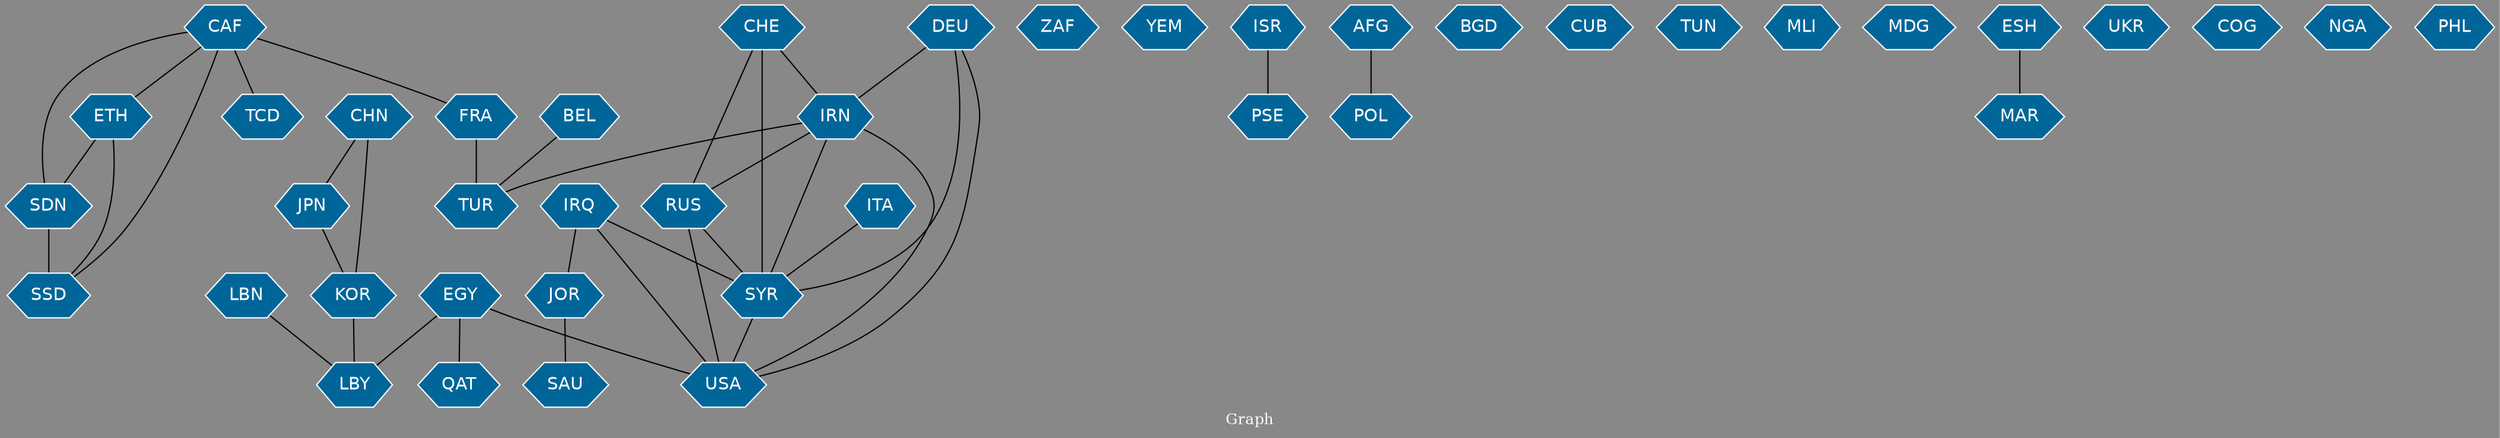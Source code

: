 // Countries together in item graph
graph {
	graph [bgcolor="#888888" fontcolor=white fontsize=12 label="Graph" outputorder=edgesfirst overlap=prism]
	node [color=white fillcolor="#006699" fontcolor=white fontname=Helvetica shape=hexagon style=filled]
	edge [arrowhead=open color=black fontcolor=white fontname=Courier fontsize=12]
		SSD [label=SSD]
		SDN [label=SDN]
		ZAF [label=ZAF]
		IRN [label=IRN]
		LBY [label=LBY]
		EGY [label=EGY]
		IRQ [label=IRQ]
		CHN [label=CHN]
		YEM [label=YEM]
		ISR [label=ISR]
		PSE [label=PSE]
		SYR [label=SYR]
		ETH [label=ETH]
		AFG [label=AFG]
		RUS [label=RUS]
		USA [label=USA]
		TUR [label=TUR]
		FRA [label=FRA]
		CAF [label=CAF]
		BGD [label=BGD]
		CUB [label=CUB]
		TUN [label=TUN]
		CHE [label=CHE]
		MLI [label=MLI]
		LBN [label=LBN]
		ITA [label=ITA]
		KOR [label=KOR]
		SAU [label=SAU]
		MDG [label=MDG]
		MAR [label=MAR]
		ESH [label=ESH]
		UKR [label=UKR]
		JPN [label=JPN]
		JOR [label=JOR]
		DEU [label=DEU]
		COG [label=COG]
		NGA [label=NGA]
		TCD [label=TCD]
		QAT [label=QAT]
		BEL [label=BEL]
		PHL [label=PHL]
		POL [label=POL]
			IRN -- RUS [weight=1]
			SYR -- USA [weight=2]
			ISR -- PSE [weight=3]
			EGY -- QAT [weight=1]
			CHE -- RUS [weight=1]
			CAF -- FRA [weight=2]
			AFG -- POL [weight=1]
			CAF -- TCD [weight=1]
			ITA -- SYR [weight=1]
			RUS -- SYR [weight=2]
			CHE -- SYR [weight=8]
			FRA -- TUR [weight=2]
			IRQ -- USA [weight=1]
			CHE -- IRN [weight=5]
			ESH -- MAR [weight=1]
			CAF -- ETH [weight=1]
			ETH -- SSD [weight=4]
			DEU -- IRN [weight=1]
			EGY -- USA [weight=1]
			IRQ -- JOR [weight=1]
			CHN -- JPN [weight=1]
			BEL -- TUR [weight=1]
			RUS -- USA [weight=2]
			DEU -- USA [weight=1]
			IRQ -- SYR [weight=1]
			IRN -- USA [weight=1]
			KOR -- LBY [weight=1]
			IRN -- TUR [weight=1]
			CAF -- SDN [weight=1]
			SDN -- SSD [weight=22]
			LBN -- LBY [weight=1]
			ETH -- SDN [weight=4]
			EGY -- LBY [weight=2]
			IRN -- SYR [weight=2]
			JOR -- SAU [weight=1]
			CHN -- KOR [weight=1]
			DEU -- SYR [weight=1]
			JPN -- KOR [weight=1]
			CAF -- SSD [weight=1]
}